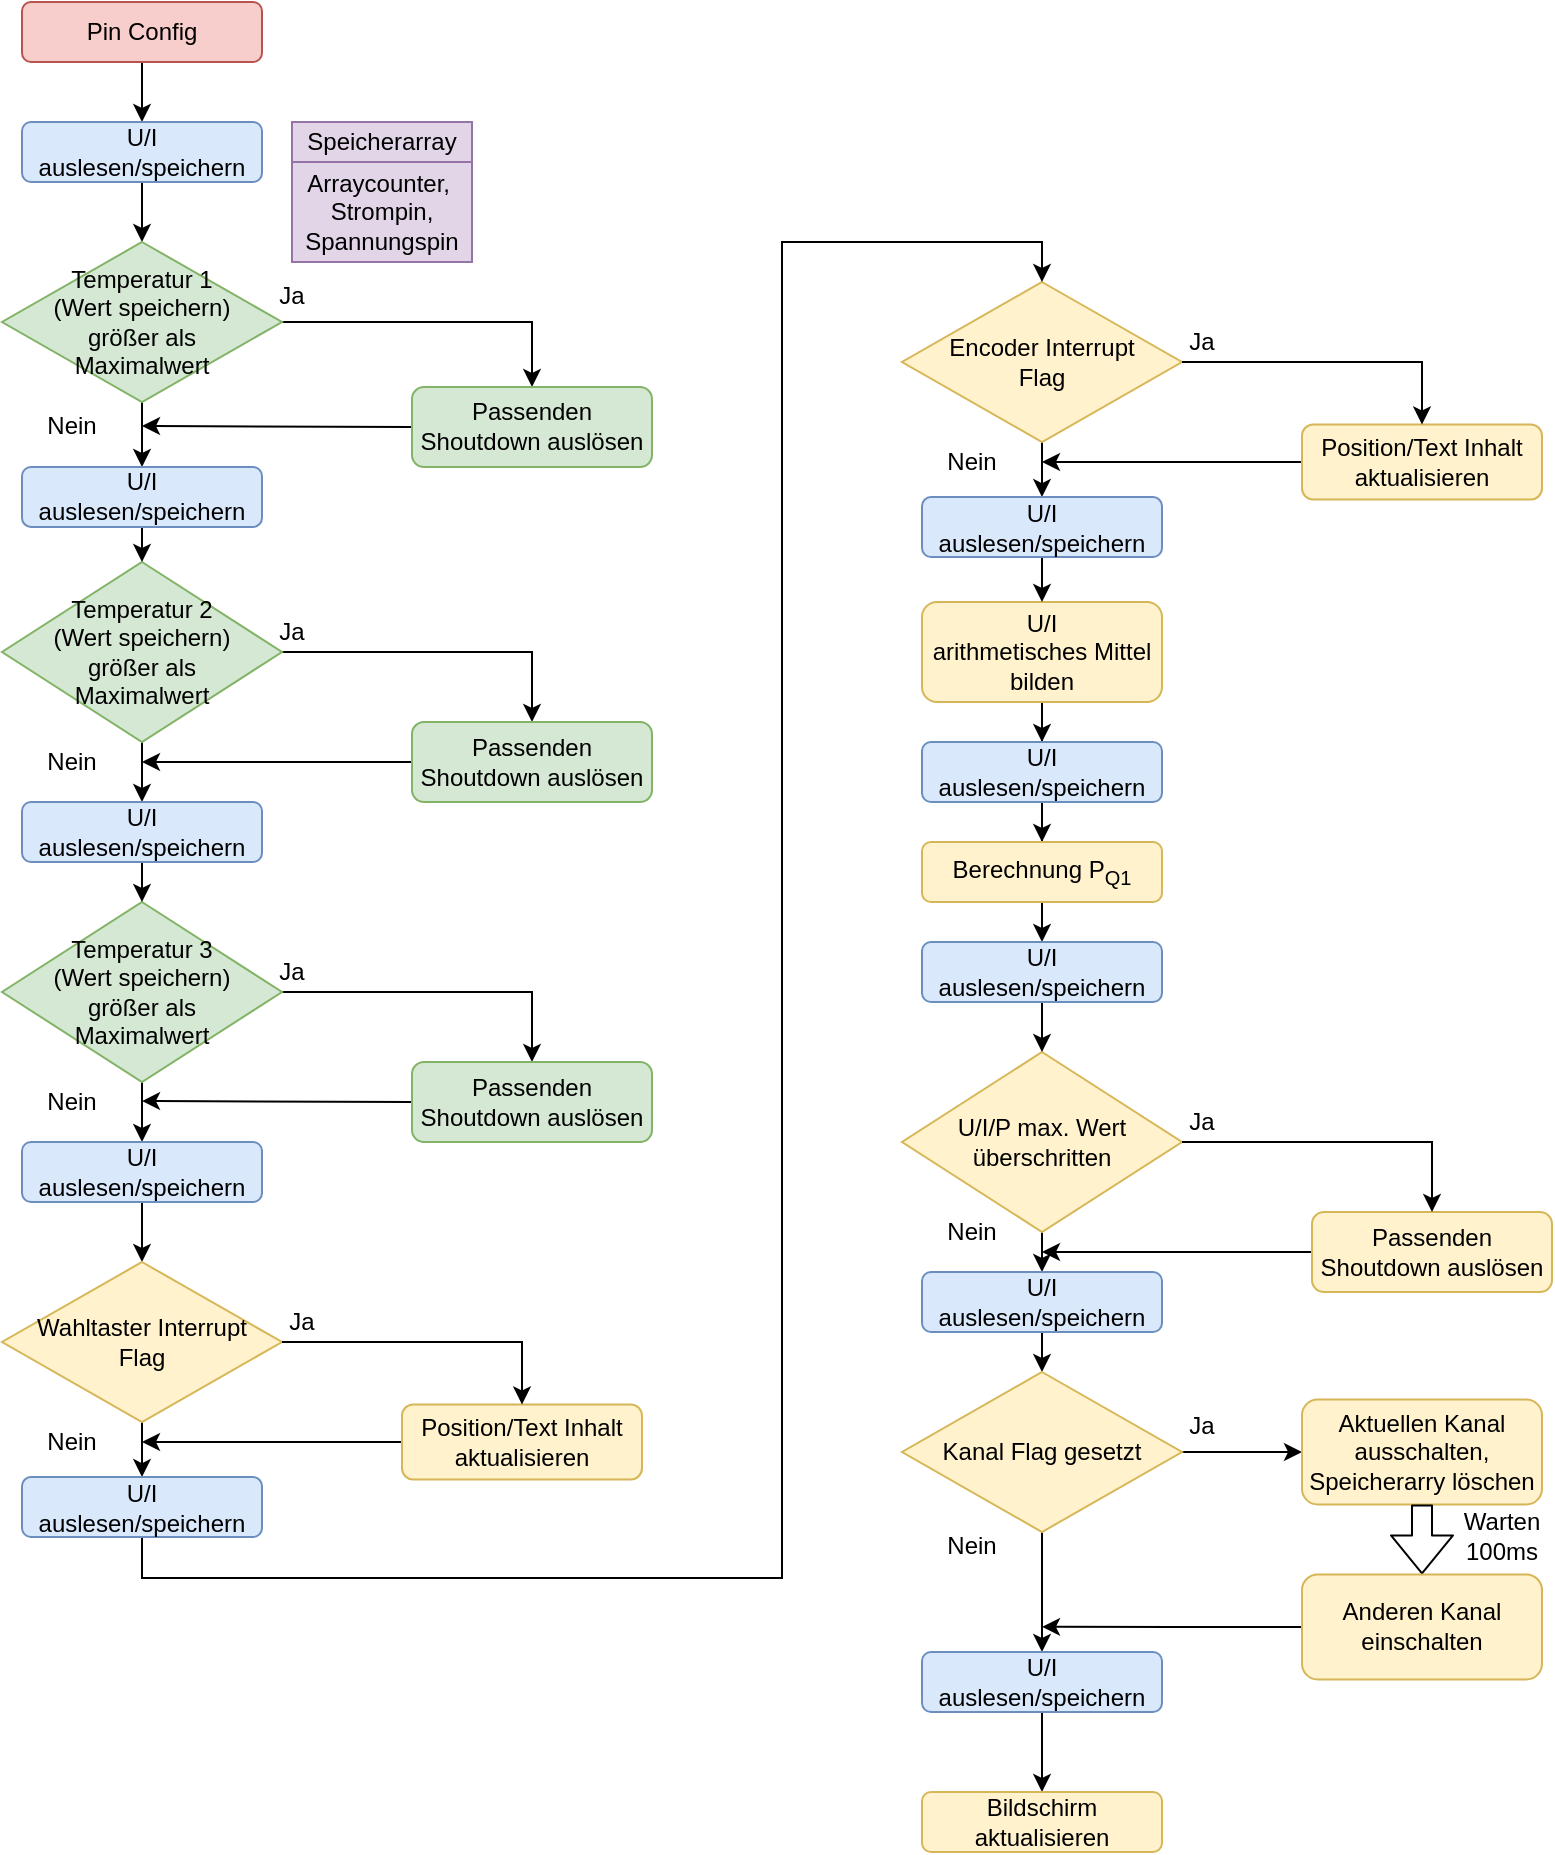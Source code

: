 <mxfile version="14.6.13" type="device"><diagram id="Pn5sZTimFB90H-23UJR2" name="Page-1"><mxGraphModel dx="2000" dy="869" grid="1" gridSize="10" guides="1" tooltips="1" connect="1" arrows="1" fold="1" page="1" pageScale="1" pageWidth="827" pageHeight="1169" math="0" shadow="0"><root><mxCell id="0"/><mxCell id="1" parent="0"/><mxCell id="MW1XidtrQf9d8OPolCXW-167" style="edgeStyle=orthogonalEdgeStyle;rounded=0;orthogonalLoop=1;jettySize=auto;html=1;exitX=0.5;exitY=1;exitDx=0;exitDy=0;entryX=0.5;entryY=0;entryDx=0;entryDy=0;" edge="1" parent="1" source="MW1XidtrQf9d8OPolCXW-12" target="MW1XidtrQf9d8OPolCXW-32"><mxGeometry relative="1" as="geometry"/></mxCell><mxCell id="MW1XidtrQf9d8OPolCXW-12" value="Pin Config" style="rounded=1;whiteSpace=wrap;html=1;strokeColor=#b85450;fillColor=#f8cecc;shadow=0;sketch=0;" vertex="1" parent="1"><mxGeometry x="40" y="40" width="120" height="30" as="geometry"/></mxCell><mxCell id="MW1XidtrQf9d8OPolCXW-34" style="edgeStyle=orthogonalEdgeStyle;rounded=0;orthogonalLoop=1;jettySize=auto;html=1;exitX=0.5;exitY=1;exitDx=0;exitDy=0;exitPerimeter=0;entryX=0.5;entryY=0;entryDx=0;entryDy=0;entryPerimeter=0;" edge="1" parent="1" source="MW1XidtrQf9d8OPolCXW-21"><mxGeometry relative="1" as="geometry"><mxPoint x="550" y="287.52" as="targetPoint"/></mxGeometry></mxCell><mxCell id="MW1XidtrQf9d8OPolCXW-21" value="Encoder Interrupt &lt;br&gt;Flag" style="strokeWidth=1;html=1;shape=mxgraph.flowchart.decision;whiteSpace=wrap;fillColor=#fff2cc;strokeColor=#d6b656;" vertex="1" parent="1"><mxGeometry x="480" y="180" width="140" height="80" as="geometry"/></mxCell><mxCell id="MW1XidtrQf9d8OPolCXW-203" value="" style="edgeStyle=orthogonalEdgeStyle;rounded=0;orthogonalLoop=1;jettySize=auto;html=1;" edge="1" parent="1" source="MW1XidtrQf9d8OPolCXW-23"><mxGeometry relative="1" as="geometry"><mxPoint x="550" y="270" as="targetPoint"/></mxGeometry></mxCell><mxCell id="MW1XidtrQf9d8OPolCXW-23" value="Position/Text Inhalt aktualisieren" style="rounded=1;whiteSpace=wrap;html=1;strokeColor=#d6b656;fillColor=#fff2cc;" vertex="1" parent="1"><mxGeometry x="680" y="251.24" width="120" height="37.52" as="geometry"/></mxCell><mxCell id="MW1XidtrQf9d8OPolCXW-150" style="edgeStyle=orthogonalEdgeStyle;rounded=0;orthogonalLoop=1;jettySize=auto;html=1;exitX=0.25;exitY=1;exitDx=0;exitDy=0;entryX=0.5;entryY=0;entryDx=0;entryDy=0;" edge="1" parent="1" source="MW1XidtrQf9d8OPolCXW-27" target="MW1XidtrQf9d8OPolCXW-23"><mxGeometry relative="1" as="geometry"><Array as="points"><mxPoint x="740" y="220.52"/></Array></mxGeometry></mxCell><mxCell id="MW1XidtrQf9d8OPolCXW-27" value="Ja" style="text;html=1;strokeColor=none;fillColor=none;align=center;verticalAlign=middle;whiteSpace=wrap;rounded=0;" vertex="1" parent="1"><mxGeometry x="610" y="200" width="40" height="20" as="geometry"/></mxCell><mxCell id="MW1XidtrQf9d8OPolCXW-168" style="edgeStyle=orthogonalEdgeStyle;rounded=0;orthogonalLoop=1;jettySize=auto;html=1;exitX=0.5;exitY=1;exitDx=0;exitDy=0;entryX=0.5;entryY=0;entryDx=0;entryDy=0;entryPerimeter=0;" edge="1" parent="1" source="MW1XidtrQf9d8OPolCXW-32" target="MW1XidtrQf9d8OPolCXW-59"><mxGeometry relative="1" as="geometry"/></mxCell><mxCell id="MW1XidtrQf9d8OPolCXW-32" value="U/I auslesen/speichern" style="rounded=1;whiteSpace=wrap;html=1;strokeColor=#6c8ebf;fillColor=#dae8fc;" vertex="1" parent="1"><mxGeometry x="40" y="100" width="120" height="30" as="geometry"/></mxCell><mxCell id="MW1XidtrQf9d8OPolCXW-35" value="Nein" style="text;html=1;strokeColor=none;fillColor=none;align=center;verticalAlign=middle;whiteSpace=wrap;rounded=0;" vertex="1" parent="1"><mxGeometry x="495" y="260" width="40" height="20" as="geometry"/></mxCell><mxCell id="MW1XidtrQf9d8OPolCXW-93" style="edgeStyle=orthogonalEdgeStyle;rounded=0;orthogonalLoop=1;jettySize=auto;html=1;exitX=0.5;exitY=1;exitDx=0;exitDy=0;exitPerimeter=0;" edge="1" parent="1" source="MW1XidtrQf9d8OPolCXW-59" target="MW1XidtrQf9d8OPolCXW-164"><mxGeometry relative="1" as="geometry"><mxPoint x="100" y="270" as="targetPoint"/></mxGeometry></mxCell><mxCell id="MW1XidtrQf9d8OPolCXW-115" style="edgeStyle=orthogonalEdgeStyle;rounded=0;orthogonalLoop=1;jettySize=auto;html=1;exitX=1;exitY=0.5;exitDx=0;exitDy=0;exitPerimeter=0;entryX=0.5;entryY=0;entryDx=0;entryDy=0;" edge="1" parent="1" source="MW1XidtrQf9d8OPolCXW-59" target="MW1XidtrQf9d8OPolCXW-61"><mxGeometry relative="1" as="geometry"/></mxCell><mxCell id="MW1XidtrQf9d8OPolCXW-59" value="Temperatur 1&lt;br&gt;(Wert speichern)&lt;br&gt;größer als&lt;br&gt;Maximalwert" style="html=1;shape=mxgraph.flowchart.decision;whiteSpace=wrap;fillColor=#d5e8d4;strokeColor=#82b366;rounded=1;" vertex="1" parent="1"><mxGeometry x="30" y="160" width="140" height="80" as="geometry"/></mxCell><mxCell id="MW1XidtrQf9d8OPolCXW-116" style="edgeStyle=orthogonalEdgeStyle;rounded=0;orthogonalLoop=1;jettySize=auto;html=1;exitX=0;exitY=0.5;exitDx=0;exitDy=0;" edge="1" parent="1" source="MW1XidtrQf9d8OPolCXW-61"><mxGeometry relative="1" as="geometry"><mxPoint x="100" y="252" as="targetPoint"/></mxGeometry></mxCell><mxCell id="MW1XidtrQf9d8OPolCXW-61" value="Passenden Shoutdown auslösen" style="rounded=1;whiteSpace=wrap;html=1;strokeColor=#82b366;fillColor=#d5e8d4;" vertex="1" parent="1"><mxGeometry x="235" y="232.48" width="120" height="40" as="geometry"/></mxCell><mxCell id="MW1XidtrQf9d8OPolCXW-62" value="Ja" style="text;html=1;strokeColor=none;fillColor=none;align=center;verticalAlign=middle;whiteSpace=wrap;rounded=0;" vertex="1" parent="1"><mxGeometry x="155" y="177.48" width="40" height="20" as="geometry"/></mxCell><mxCell id="MW1XidtrQf9d8OPolCXW-63" value="Nein" style="text;html=1;strokeColor=none;fillColor=none;align=center;verticalAlign=middle;whiteSpace=wrap;rounded=0;" vertex="1" parent="1"><mxGeometry x="45" y="242.48" width="40" height="20" as="geometry"/></mxCell><mxCell id="MW1XidtrQf9d8OPolCXW-182" value="" style="edgeStyle=orthogonalEdgeStyle;rounded=0;orthogonalLoop=1;jettySize=auto;html=1;" edge="1" parent="1" source="MW1XidtrQf9d8OPolCXW-66" target="MW1XidtrQf9d8OPolCXW-68"><mxGeometry relative="1" as="geometry"/></mxCell><mxCell id="MW1XidtrQf9d8OPolCXW-66" value="U/I&lt;br&gt;arithmetisches Mittel&lt;br&gt;bilden" style="rounded=1;whiteSpace=wrap;html=1;shadow=0;glass=0;sketch=0;strokeColor=#d6b656;fillColor=#fff2cc;" vertex="1" parent="1"><mxGeometry x="490" y="340" width="120" height="50" as="geometry"/></mxCell><mxCell id="MW1XidtrQf9d8OPolCXW-219" value="" style="edgeStyle=orthogonalEdgeStyle;rounded=0;orthogonalLoop=1;jettySize=auto;html=1;" edge="1" parent="1" source="MW1XidtrQf9d8OPolCXW-68" target="MW1XidtrQf9d8OPolCXW-218"><mxGeometry relative="1" as="geometry"/></mxCell><mxCell id="MW1XidtrQf9d8OPolCXW-68" value="U/I auslesen/speichern" style="rounded=1;whiteSpace=wrap;html=1;strokeColor=#6c8ebf;fillColor=#dae8fc;" vertex="1" parent="1"><mxGeometry x="490" y="410" width="120" height="30" as="geometry"/></mxCell><mxCell id="MW1XidtrQf9d8OPolCXW-71" style="edgeStyle=orthogonalEdgeStyle;rounded=0;orthogonalLoop=1;jettySize=auto;html=1;exitX=0.5;exitY=1;exitDx=0;exitDy=0;exitPerimeter=0;entryX=0.5;entryY=0;entryDx=0;entryDy=0;" edge="1" parent="1" source="MW1XidtrQf9d8OPolCXW-72" target="MW1XidtrQf9d8OPolCXW-76"><mxGeometry relative="1" as="geometry"/></mxCell><mxCell id="MW1XidtrQf9d8OPolCXW-72" value="U/I/P max. Wert&lt;br&gt;überschritten" style="strokeWidth=1;html=1;shape=mxgraph.flowchart.decision;whiteSpace=wrap;fillColor=#fff2cc;strokeColor=#d6b656;" vertex="1" parent="1"><mxGeometry x="480" y="565" width="140" height="90" as="geometry"/></mxCell><mxCell id="MW1XidtrQf9d8OPolCXW-186" style="edgeStyle=orthogonalEdgeStyle;rounded=0;orthogonalLoop=1;jettySize=auto;html=1;" edge="1" parent="1" source="MW1XidtrQf9d8OPolCXW-74"><mxGeometry relative="1" as="geometry"><mxPoint x="550" y="665" as="targetPoint"/></mxGeometry></mxCell><mxCell id="MW1XidtrQf9d8OPolCXW-74" value="Passenden Shoutdown auslösen" style="rounded=1;whiteSpace=wrap;html=1;strokeColor=#d6b656;fillColor=#fff2cc;" vertex="1" parent="1"><mxGeometry x="685" y="645" width="120" height="40" as="geometry"/></mxCell><mxCell id="MW1XidtrQf9d8OPolCXW-185" style="edgeStyle=orthogonalEdgeStyle;rounded=0;orthogonalLoop=1;jettySize=auto;html=1;exitX=0.25;exitY=1;exitDx=0;exitDy=0;entryX=0.5;entryY=0;entryDx=0;entryDy=0;" edge="1" parent="1" source="MW1XidtrQf9d8OPolCXW-75" target="MW1XidtrQf9d8OPolCXW-74"><mxGeometry relative="1" as="geometry"><Array as="points"><mxPoint x="745" y="610"/></Array></mxGeometry></mxCell><mxCell id="MW1XidtrQf9d8OPolCXW-75" value="Ja" style="text;html=1;strokeColor=none;fillColor=none;align=center;verticalAlign=middle;whiteSpace=wrap;rounded=0;" vertex="1" parent="1"><mxGeometry x="610" y="590" width="40" height="20" as="geometry"/></mxCell><mxCell id="MW1XidtrQf9d8OPolCXW-207" style="edgeStyle=orthogonalEdgeStyle;rounded=0;orthogonalLoop=1;jettySize=auto;html=1;exitX=0.5;exitY=1;exitDx=0;exitDy=0;entryX=0.5;entryY=0;entryDx=0;entryDy=0;entryPerimeter=0;" edge="1" parent="1" source="MW1XidtrQf9d8OPolCXW-76" target="MW1XidtrQf9d8OPolCXW-188"><mxGeometry relative="1" as="geometry"/></mxCell><mxCell id="MW1XidtrQf9d8OPolCXW-76" value="U/I auslesen/speichern" style="rounded=1;whiteSpace=wrap;html=1;strokeColor=#6c8ebf;fillColor=#dae8fc;" vertex="1" parent="1"><mxGeometry x="490" y="675" width="120" height="30" as="geometry"/></mxCell><mxCell id="MW1XidtrQf9d8OPolCXW-77" value="Nein" style="text;html=1;strokeColor=none;fillColor=none;align=center;verticalAlign=middle;whiteSpace=wrap;rounded=0;" vertex="1" parent="1"><mxGeometry x="495" y="645" width="40" height="20" as="geometry"/></mxCell><mxCell id="MW1XidtrQf9d8OPolCXW-117" style="edgeStyle=orthogonalEdgeStyle;rounded=0;orthogonalLoop=1;jettySize=auto;html=1;exitX=0.5;exitY=1;exitDx=0;exitDy=0;exitPerimeter=0;entryX=0.5;entryY=0;entryDx=0;entryDy=0;" edge="1" parent="1" source="MW1XidtrQf9d8OPolCXW-119" target="MW1XidtrQf9d8OPolCXW-171"><mxGeometry relative="1" as="geometry"><mxPoint x="100" y="430" as="targetPoint"/></mxGeometry></mxCell><mxCell id="MW1XidtrQf9d8OPolCXW-118" style="edgeStyle=orthogonalEdgeStyle;rounded=0;orthogonalLoop=1;jettySize=auto;html=1;exitX=1;exitY=0.5;exitDx=0;exitDy=0;exitPerimeter=0;entryX=0.5;entryY=0;entryDx=0;entryDy=0;" edge="1" parent="1" source="MW1XidtrQf9d8OPolCXW-119" target="MW1XidtrQf9d8OPolCXW-121"><mxGeometry relative="1" as="geometry"/></mxCell><mxCell id="MW1XidtrQf9d8OPolCXW-119" value="Temperatur 2&lt;br&gt;(Wert speichern)&lt;br&gt;größer als&lt;br&gt;Maximalwert" style="html=1;shape=mxgraph.flowchart.decision;whiteSpace=wrap;fillColor=#d5e8d4;strokeColor=#82b366;rounded=1;" vertex="1" parent="1"><mxGeometry x="30" y="320" width="140" height="90" as="geometry"/></mxCell><mxCell id="MW1XidtrQf9d8OPolCXW-172" value="" style="edgeStyle=orthogonalEdgeStyle;rounded=0;orthogonalLoop=1;jettySize=auto;html=1;" edge="1" parent="1" source="MW1XidtrQf9d8OPolCXW-121"><mxGeometry relative="1" as="geometry"><mxPoint x="100" y="420" as="targetPoint"/></mxGeometry></mxCell><mxCell id="MW1XidtrQf9d8OPolCXW-121" value="Passenden Shoutdown auslösen" style="rounded=1;whiteSpace=wrap;html=1;strokeColor=#82b366;fillColor=#d5e8d4;" vertex="1" parent="1"><mxGeometry x="235" y="400" width="120" height="40" as="geometry"/></mxCell><mxCell id="MW1XidtrQf9d8OPolCXW-122" value="Ja" style="text;html=1;strokeColor=none;fillColor=none;align=center;verticalAlign=middle;whiteSpace=wrap;rounded=0;" vertex="1" parent="1"><mxGeometry x="155" y="345" width="40" height="20" as="geometry"/></mxCell><mxCell id="MW1XidtrQf9d8OPolCXW-123" value="Nein" style="text;html=1;strokeColor=none;fillColor=none;align=center;verticalAlign=middle;whiteSpace=wrap;rounded=0;" vertex="1" parent="1"><mxGeometry x="45" y="410" width="40" height="20" as="geometry"/></mxCell><mxCell id="MW1XidtrQf9d8OPolCXW-134" style="edgeStyle=orthogonalEdgeStyle;rounded=0;orthogonalLoop=1;jettySize=auto;html=1;exitX=1;exitY=0.5;exitDx=0;exitDy=0;exitPerimeter=0;entryX=0.5;entryY=0;entryDx=0;entryDy=0;" edge="1" parent="1" source="MW1XidtrQf9d8OPolCXW-135" target="MW1XidtrQf9d8OPolCXW-137"><mxGeometry relative="1" as="geometry"/></mxCell><mxCell id="MW1XidtrQf9d8OPolCXW-178" style="edgeStyle=orthogonalEdgeStyle;rounded=0;orthogonalLoop=1;jettySize=auto;html=1;exitX=0.5;exitY=1;exitDx=0;exitDy=0;exitPerimeter=0;entryX=0.5;entryY=0;entryDx=0;entryDy=0;" edge="1" parent="1" source="MW1XidtrQf9d8OPolCXW-135" target="MW1XidtrQf9d8OPolCXW-177"><mxGeometry relative="1" as="geometry"/></mxCell><mxCell id="MW1XidtrQf9d8OPolCXW-135" value="Temperatur 3&lt;br&gt;(Wert speichern)&lt;br&gt;größer als&lt;br&gt;Maximalwert" style="html=1;shape=mxgraph.flowchart.decision;whiteSpace=wrap;fillColor=#d5e8d4;strokeColor=#82b366;rounded=1;" vertex="1" parent="1"><mxGeometry x="30" y="490" width="140" height="90" as="geometry"/></mxCell><mxCell id="MW1XidtrQf9d8OPolCXW-136" style="edgeStyle=orthogonalEdgeStyle;rounded=0;orthogonalLoop=1;jettySize=auto;html=1;exitX=0;exitY=0.5;exitDx=0;exitDy=0;" edge="1" parent="1" source="MW1XidtrQf9d8OPolCXW-137"><mxGeometry relative="1" as="geometry"><mxPoint x="100" y="589.52" as="targetPoint"/></mxGeometry></mxCell><mxCell id="MW1XidtrQf9d8OPolCXW-137" value="Passenden Shoutdown auslösen" style="rounded=1;whiteSpace=wrap;html=1;strokeColor=#82b366;fillColor=#d5e8d4;" vertex="1" parent="1"><mxGeometry x="235" y="570" width="120" height="40" as="geometry"/></mxCell><mxCell id="MW1XidtrQf9d8OPolCXW-138" value="Ja" style="text;html=1;strokeColor=none;fillColor=none;align=center;verticalAlign=middle;whiteSpace=wrap;rounded=0;" vertex="1" parent="1"><mxGeometry x="155" y="515" width="40" height="20" as="geometry"/></mxCell><mxCell id="MW1XidtrQf9d8OPolCXW-139" value="Nein" style="text;html=1;strokeColor=none;fillColor=none;align=center;verticalAlign=middle;whiteSpace=wrap;rounded=0;" vertex="1" parent="1"><mxGeometry x="45" y="580" width="40" height="20" as="geometry"/></mxCell><mxCell id="MW1XidtrQf9d8OPolCXW-174" style="edgeStyle=orthogonalEdgeStyle;rounded=0;orthogonalLoop=1;jettySize=auto;html=1;exitX=0.5;exitY=1;exitDx=0;exitDy=0;entryX=0.5;entryY=0;entryDx=0;entryDy=0;entryPerimeter=0;" edge="1" parent="1" source="MW1XidtrQf9d8OPolCXW-164" target="MW1XidtrQf9d8OPolCXW-119"><mxGeometry relative="1" as="geometry"/></mxCell><mxCell id="MW1XidtrQf9d8OPolCXW-164" value="U/I auslesen/speichern" style="rounded=1;whiteSpace=wrap;html=1;strokeColor=#6c8ebf;fillColor=#dae8fc;" vertex="1" parent="1"><mxGeometry x="40" y="272.48" width="120" height="30" as="geometry"/></mxCell><mxCell id="MW1XidtrQf9d8OPolCXW-176" style="edgeStyle=orthogonalEdgeStyle;rounded=0;orthogonalLoop=1;jettySize=auto;html=1;exitX=0.5;exitY=1;exitDx=0;exitDy=0;entryX=0.5;entryY=0;entryDx=0;entryDy=0;entryPerimeter=0;" edge="1" parent="1" source="MW1XidtrQf9d8OPolCXW-171" target="MW1XidtrQf9d8OPolCXW-135"><mxGeometry relative="1" as="geometry"/></mxCell><mxCell id="MW1XidtrQf9d8OPolCXW-171" value="U/I auslesen/speichern" style="rounded=1;whiteSpace=wrap;html=1;strokeColor=#6c8ebf;fillColor=#dae8fc;" vertex="1" parent="1"><mxGeometry x="40" y="440" width="120" height="30" as="geometry"/></mxCell><mxCell id="MW1XidtrQf9d8OPolCXW-216" value="" style="edgeStyle=orthogonalEdgeStyle;rounded=0;orthogonalLoop=1;jettySize=auto;html=1;entryX=0.5;entryY=0;entryDx=0;entryDy=0;entryPerimeter=0;" edge="1" parent="1" source="MW1XidtrQf9d8OPolCXW-177" target="MW1XidtrQf9d8OPolCXW-209"><mxGeometry relative="1" as="geometry"/></mxCell><mxCell id="MW1XidtrQf9d8OPolCXW-177" value="U/I auslesen/speichern" style="rounded=1;whiteSpace=wrap;html=1;strokeColor=#6c8ebf;fillColor=#dae8fc;" vertex="1" parent="1"><mxGeometry x="40" y="610" width="120" height="30" as="geometry"/></mxCell><mxCell id="MW1XidtrQf9d8OPolCXW-181" value="" style="edgeStyle=orthogonalEdgeStyle;rounded=0;orthogonalLoop=1;jettySize=auto;html=1;" edge="1" parent="1" source="MW1XidtrQf9d8OPolCXW-180" target="MW1XidtrQf9d8OPolCXW-66"><mxGeometry relative="1" as="geometry"/></mxCell><mxCell id="MW1XidtrQf9d8OPolCXW-180" value="U/I auslesen/speichern" style="rounded=1;whiteSpace=wrap;html=1;strokeColor=#6c8ebf;fillColor=#dae8fc;" vertex="1" parent="1"><mxGeometry x="490" y="287.52" width="120" height="30" as="geometry"/></mxCell><mxCell id="MW1XidtrQf9d8OPolCXW-183" value="Speicherarray" style="text;html=1;strokeColor=#9673a6;fillColor=#e1d5e7;align=center;verticalAlign=middle;whiteSpace=wrap;rounded=0;shadow=0;glass=0;sketch=0;" vertex="1" parent="1"><mxGeometry x="175" y="100" width="90" height="20" as="geometry"/></mxCell><mxCell id="MW1XidtrQf9d8OPolCXW-184" value="Arraycounter,&amp;nbsp; Strompin, Spannungspin" style="text;html=1;strokeColor=#9673a6;fillColor=#e1d5e7;align=center;verticalAlign=middle;whiteSpace=wrap;rounded=0;shadow=0;glass=0;sketch=0;" vertex="1" parent="1"><mxGeometry x="175" y="120" width="90" height="50" as="geometry"/></mxCell><mxCell id="MW1XidtrQf9d8OPolCXW-187" style="edgeStyle=orthogonalEdgeStyle;rounded=0;orthogonalLoop=1;jettySize=auto;html=1;exitX=0.5;exitY=1;exitDx=0;exitDy=0;exitPerimeter=0;entryX=0.5;entryY=0;entryDx=0;entryDy=0;" edge="1" parent="1" source="MW1XidtrQf9d8OPolCXW-188" target="MW1XidtrQf9d8OPolCXW-202"><mxGeometry relative="1" as="geometry"><mxPoint x="550" y="865" as="targetPoint"/></mxGeometry></mxCell><mxCell id="MW1XidtrQf9d8OPolCXW-197" style="edgeStyle=orthogonalEdgeStyle;rounded=0;orthogonalLoop=1;jettySize=auto;html=1;exitX=1;exitY=0.5;exitDx=0;exitDy=0;exitPerimeter=0;entryX=0;entryY=0.5;entryDx=0;entryDy=0;" edge="1" parent="1" source="MW1XidtrQf9d8OPolCXW-188" target="MW1XidtrQf9d8OPolCXW-190"><mxGeometry relative="1" as="geometry"/></mxCell><mxCell id="MW1XidtrQf9d8OPolCXW-188" value="Kanal Flag gesetzt" style="strokeWidth=1;html=1;shape=mxgraph.flowchart.decision;whiteSpace=wrap;fillColor=#fff2cc;strokeColor=#d6b656;" vertex="1" parent="1"><mxGeometry x="480" y="725" width="140" height="80" as="geometry"/></mxCell><mxCell id="MW1XidtrQf9d8OPolCXW-190" value="Aktuellen Kanal ausschalten, Speicherarry löschen" style="rounded=1;whiteSpace=wrap;html=1;strokeColor=#d6b656;fillColor=#fff2cc;" vertex="1" parent="1"><mxGeometry x="680" y="738.74" width="120" height="52.52" as="geometry"/></mxCell><mxCell id="MW1XidtrQf9d8OPolCXW-192" value="Ja" style="text;html=1;strokeColor=none;fillColor=none;align=center;verticalAlign=middle;whiteSpace=wrap;rounded=0;" vertex="1" parent="1"><mxGeometry x="610" y="742.48" width="40" height="20" as="geometry"/></mxCell><mxCell id="MW1XidtrQf9d8OPolCXW-193" value="Nein" style="text;html=1;strokeColor=none;fillColor=none;align=center;verticalAlign=middle;whiteSpace=wrap;rounded=0;" vertex="1" parent="1"><mxGeometry x="495" y="802.48" width="40" height="20" as="geometry"/></mxCell><mxCell id="MW1XidtrQf9d8OPolCXW-198" value="" style="shape=flexArrow;endArrow=classic;html=1;exitX=0.5;exitY=1;exitDx=0;exitDy=0;" edge="1" parent="1" source="MW1XidtrQf9d8OPolCXW-190" target="MW1XidtrQf9d8OPolCXW-200"><mxGeometry width="50" height="50" relative="1" as="geometry"><mxPoint x="450" y="885" as="sourcePoint"/><mxPoint x="740" y="825" as="targetPoint"/></mxGeometry></mxCell><mxCell id="MW1XidtrQf9d8OPolCXW-199" value="Warten 100ms" style="text;html=1;strokeColor=none;fillColor=none;align=center;verticalAlign=middle;whiteSpace=wrap;rounded=0;shadow=0;glass=0;sketch=0;" vertex="1" parent="1"><mxGeometry x="760" y="792.48" width="40" height="30" as="geometry"/></mxCell><mxCell id="MW1XidtrQf9d8OPolCXW-201" style="edgeStyle=orthogonalEdgeStyle;rounded=0;orthogonalLoop=1;jettySize=auto;html=1;exitX=0;exitY=0.5;exitDx=0;exitDy=0;" edge="1" parent="1" source="MW1XidtrQf9d8OPolCXW-200"><mxGeometry relative="1" as="geometry"><mxPoint x="550" y="852.429" as="targetPoint"/></mxGeometry></mxCell><mxCell id="MW1XidtrQf9d8OPolCXW-200" value="Anderen Kanal einschalten" style="rounded=1;whiteSpace=wrap;html=1;strokeColor=#d6b656;fillColor=#fff2cc;" vertex="1" parent="1"><mxGeometry x="680" y="826.22" width="120" height="52.52" as="geometry"/></mxCell><mxCell id="MW1XidtrQf9d8OPolCXW-206" value="" style="edgeStyle=orthogonalEdgeStyle;rounded=0;orthogonalLoop=1;jettySize=auto;html=1;" edge="1" parent="1" source="MW1XidtrQf9d8OPolCXW-202" target="MW1XidtrQf9d8OPolCXW-205"><mxGeometry relative="1" as="geometry"/></mxCell><mxCell id="MW1XidtrQf9d8OPolCXW-202" value="U/I auslesen/speichern" style="rounded=1;whiteSpace=wrap;html=1;strokeColor=#6c8ebf;fillColor=#dae8fc;" vertex="1" parent="1"><mxGeometry x="490" y="865" width="120" height="30" as="geometry"/></mxCell><mxCell id="MW1XidtrQf9d8OPolCXW-205" value="Bildschirm aktualisieren" style="rounded=1;whiteSpace=wrap;html=1;strokeColor=#d6b656;fillColor=#fff2cc;" vertex="1" parent="1"><mxGeometry x="490" y="935" width="120" height="30" as="geometry"/></mxCell><mxCell id="MW1XidtrQf9d8OPolCXW-208" style="edgeStyle=orthogonalEdgeStyle;rounded=0;orthogonalLoop=1;jettySize=auto;html=1;exitX=0.5;exitY=1;exitDx=0;exitDy=0;exitPerimeter=0;entryX=0.5;entryY=0;entryDx=0;entryDy=0;entryPerimeter=0;" edge="1" parent="1" source="MW1XidtrQf9d8OPolCXW-209"><mxGeometry relative="1" as="geometry"><mxPoint x="100" y="777.52" as="targetPoint"/></mxGeometry></mxCell><mxCell id="MW1XidtrQf9d8OPolCXW-209" value="Wahltaster Interrupt &lt;br&gt;Flag" style="strokeWidth=1;html=1;shape=mxgraph.flowchart.decision;whiteSpace=wrap;fillColor=#fff2cc;strokeColor=#d6b656;" vertex="1" parent="1"><mxGeometry x="30" y="670" width="140" height="80" as="geometry"/></mxCell><mxCell id="MW1XidtrQf9d8OPolCXW-210" value="" style="edgeStyle=orthogonalEdgeStyle;rounded=0;orthogonalLoop=1;jettySize=auto;html=1;" edge="1" parent="1" source="MW1XidtrQf9d8OPolCXW-211"><mxGeometry relative="1" as="geometry"><mxPoint x="100" y="760" as="targetPoint"/></mxGeometry></mxCell><mxCell id="MW1XidtrQf9d8OPolCXW-211" value="Position/Text Inhalt aktualisieren" style="rounded=1;whiteSpace=wrap;html=1;strokeColor=#d6b656;fillColor=#fff2cc;" vertex="1" parent="1"><mxGeometry x="230" y="741.24" width="120" height="37.52" as="geometry"/></mxCell><mxCell id="MW1XidtrQf9d8OPolCXW-212" style="edgeStyle=orthogonalEdgeStyle;rounded=0;orthogonalLoop=1;jettySize=auto;html=1;exitX=0.25;exitY=1;exitDx=0;exitDy=0;entryX=0.5;entryY=0;entryDx=0;entryDy=0;" edge="1" parent="1" source="MW1XidtrQf9d8OPolCXW-213" target="MW1XidtrQf9d8OPolCXW-211"><mxGeometry relative="1" as="geometry"><Array as="points"><mxPoint x="290" y="710.52"/></Array></mxGeometry></mxCell><mxCell id="MW1XidtrQf9d8OPolCXW-213" value="Ja" style="text;html=1;strokeColor=none;fillColor=none;align=center;verticalAlign=middle;whiteSpace=wrap;rounded=0;" vertex="1" parent="1"><mxGeometry x="160" y="690" width="40" height="20" as="geometry"/></mxCell><mxCell id="MW1XidtrQf9d8OPolCXW-214" value="Nein" style="text;html=1;strokeColor=none;fillColor=none;align=center;verticalAlign=middle;whiteSpace=wrap;rounded=0;" vertex="1" parent="1"><mxGeometry x="45" y="750" width="40" height="20" as="geometry"/></mxCell><mxCell id="MW1XidtrQf9d8OPolCXW-217" style="edgeStyle=orthogonalEdgeStyle;rounded=0;orthogonalLoop=1;jettySize=auto;html=1;exitX=0.5;exitY=1;exitDx=0;exitDy=0;entryX=0.5;entryY=0;entryDx=0;entryDy=0;entryPerimeter=0;" edge="1" parent="1" source="MW1XidtrQf9d8OPolCXW-215" target="MW1XidtrQf9d8OPolCXW-21"><mxGeometry relative="1" as="geometry"><Array as="points"><mxPoint x="100" y="828"/><mxPoint x="420" y="828"/><mxPoint x="420" y="160"/><mxPoint x="550" y="160"/></Array></mxGeometry></mxCell><mxCell id="MW1XidtrQf9d8OPolCXW-215" value="U/I auslesen/speichern" style="rounded=1;whiteSpace=wrap;html=1;strokeColor=#6c8ebf;fillColor=#dae8fc;" vertex="1" parent="1"><mxGeometry x="40" y="777.52" width="120" height="30" as="geometry"/></mxCell><mxCell id="MW1XidtrQf9d8OPolCXW-221" style="edgeStyle=orthogonalEdgeStyle;rounded=0;orthogonalLoop=1;jettySize=auto;html=1;exitX=0.5;exitY=1;exitDx=0;exitDy=0;entryX=0.5;entryY=0;entryDx=0;entryDy=0;" edge="1" parent="1" source="MW1XidtrQf9d8OPolCXW-218" target="MW1XidtrQf9d8OPolCXW-220"><mxGeometry relative="1" as="geometry"/></mxCell><mxCell id="MW1XidtrQf9d8OPolCXW-218" value="Berechnung P&lt;sub&gt;Q1&lt;/sub&gt;" style="rounded=1;whiteSpace=wrap;html=1;shadow=0;glass=0;sketch=0;strokeColor=#d6b656;fillColor=#fff2cc;" vertex="1" parent="1"><mxGeometry x="490" y="460" width="120" height="30" as="geometry"/></mxCell><mxCell id="MW1XidtrQf9d8OPolCXW-222" style="edgeStyle=orthogonalEdgeStyle;rounded=0;orthogonalLoop=1;jettySize=auto;html=1;exitX=0.5;exitY=1;exitDx=0;exitDy=0;entryX=0.5;entryY=0;entryDx=0;entryDy=0;entryPerimeter=0;" edge="1" parent="1" source="MW1XidtrQf9d8OPolCXW-220" target="MW1XidtrQf9d8OPolCXW-72"><mxGeometry relative="1" as="geometry"/></mxCell><mxCell id="MW1XidtrQf9d8OPolCXW-220" value="U/I auslesen/speichern" style="rounded=1;whiteSpace=wrap;html=1;strokeColor=#6c8ebf;fillColor=#dae8fc;" vertex="1" parent="1"><mxGeometry x="490" y="510" width="120" height="30" as="geometry"/></mxCell></root></mxGraphModel></diagram></mxfile>